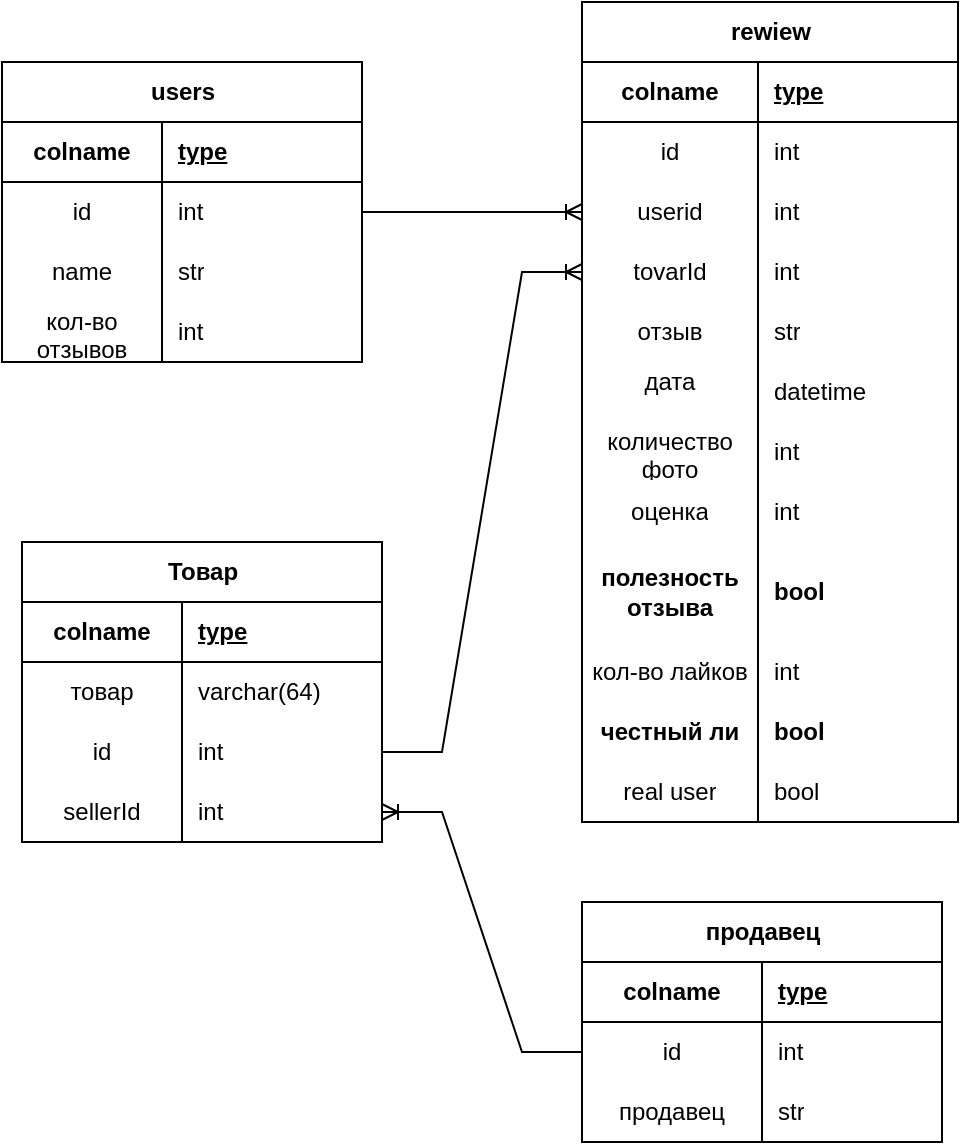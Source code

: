 <mxfile version="21.0.6" type="device"><diagram name="Страница 1" id="XPbaBhnAuVUrWKlX7VXu"><mxGraphModel dx="1434" dy="764" grid="1" gridSize="10" guides="1" tooltips="1" connect="1" arrows="1" fold="1" page="1" pageScale="1" pageWidth="827" pageHeight="1169" math="0" shadow="0"><root><mxCell id="0"/><mxCell id="1" parent="0"/><mxCell id="xyvnJL3-D7Kw4C4_YVCi-1" value="rewiew" style="shape=table;startSize=30;container=1;collapsible=1;childLayout=tableLayout;fixedRows=1;rowLines=0;fontStyle=1;align=center;resizeLast=1;html=1;" parent="1" vertex="1"><mxGeometry x="340" y="240" width="188" height="410" as="geometry"/></mxCell><mxCell id="xyvnJL3-D7Kw4C4_YVCi-2" value="" style="shape=tableRow;horizontal=0;startSize=0;swimlaneHead=0;swimlaneBody=0;fillColor=none;collapsible=0;dropTarget=0;points=[[0,0.5],[1,0.5]];portConstraint=eastwest;top=0;left=0;right=0;bottom=1;" parent="xyvnJL3-D7Kw4C4_YVCi-1" vertex="1"><mxGeometry y="30" width="188" height="30" as="geometry"/></mxCell><mxCell id="xyvnJL3-D7Kw4C4_YVCi-3" value="colname" style="shape=partialRectangle;connectable=0;fillColor=none;top=0;left=0;bottom=0;right=0;fontStyle=1;overflow=hidden;whiteSpace=wrap;html=1;" parent="xyvnJL3-D7Kw4C4_YVCi-2" vertex="1"><mxGeometry width="88" height="30" as="geometry"><mxRectangle width="88" height="30" as="alternateBounds"/></mxGeometry></mxCell><mxCell id="xyvnJL3-D7Kw4C4_YVCi-4" value="type" style="shape=partialRectangle;connectable=0;fillColor=none;top=0;left=0;bottom=0;right=0;align=left;spacingLeft=6;fontStyle=5;overflow=hidden;whiteSpace=wrap;html=1;" parent="xyvnJL3-D7Kw4C4_YVCi-2" vertex="1"><mxGeometry x="88" width="100" height="30" as="geometry"><mxRectangle width="100" height="30" as="alternateBounds"/></mxGeometry></mxCell><mxCell id="xyvnJL3-D7Kw4C4_YVCi-5" value="" style="shape=tableRow;horizontal=0;startSize=0;swimlaneHead=0;swimlaneBody=0;fillColor=none;collapsible=0;dropTarget=0;points=[[0,0.5],[1,0.5]];portConstraint=eastwest;top=0;left=0;right=0;bottom=0;" parent="xyvnJL3-D7Kw4C4_YVCi-1" vertex="1"><mxGeometry y="60" width="188" height="30" as="geometry"/></mxCell><mxCell id="xyvnJL3-D7Kw4C4_YVCi-6" value="id&lt;br&gt;" style="shape=partialRectangle;connectable=0;fillColor=none;top=0;left=0;bottom=0;right=0;editable=1;overflow=hidden;whiteSpace=wrap;html=1;" parent="xyvnJL3-D7Kw4C4_YVCi-5" vertex="1"><mxGeometry width="88" height="30" as="geometry"><mxRectangle width="88" height="30" as="alternateBounds"/></mxGeometry></mxCell><mxCell id="xyvnJL3-D7Kw4C4_YVCi-7" value="int" style="shape=partialRectangle;connectable=0;fillColor=none;top=0;left=0;bottom=0;right=0;align=left;spacingLeft=6;overflow=hidden;whiteSpace=wrap;html=1;" parent="xyvnJL3-D7Kw4C4_YVCi-5" vertex="1"><mxGeometry x="88" width="100" height="30" as="geometry"><mxRectangle width="100" height="30" as="alternateBounds"/></mxGeometry></mxCell><mxCell id="xyvnJL3-D7Kw4C4_YVCi-8" value="" style="shape=tableRow;horizontal=0;startSize=0;swimlaneHead=0;swimlaneBody=0;fillColor=none;collapsible=0;dropTarget=0;points=[[0,0.5],[1,0.5]];portConstraint=eastwest;top=0;left=0;right=0;bottom=0;" parent="xyvnJL3-D7Kw4C4_YVCi-1" vertex="1"><mxGeometry y="90" width="188" height="30" as="geometry"/></mxCell><mxCell id="xyvnJL3-D7Kw4C4_YVCi-9" value="userid" style="shape=partialRectangle;connectable=0;fillColor=none;top=0;left=0;bottom=0;right=0;editable=1;overflow=hidden;whiteSpace=wrap;html=1;" parent="xyvnJL3-D7Kw4C4_YVCi-8" vertex="1"><mxGeometry width="88" height="30" as="geometry"><mxRectangle width="88" height="30" as="alternateBounds"/></mxGeometry></mxCell><mxCell id="xyvnJL3-D7Kw4C4_YVCi-10" value="int" style="shape=partialRectangle;connectable=0;fillColor=none;top=0;left=0;bottom=0;right=0;align=left;spacingLeft=6;overflow=hidden;whiteSpace=wrap;html=1;" parent="xyvnJL3-D7Kw4C4_YVCi-8" vertex="1"><mxGeometry x="88" width="100" height="30" as="geometry"><mxRectangle width="100" height="30" as="alternateBounds"/></mxGeometry></mxCell><mxCell id="xyvnJL3-D7Kw4C4_YVCi-11" value="" style="shape=tableRow;horizontal=0;startSize=0;swimlaneHead=0;swimlaneBody=0;fillColor=none;collapsible=0;dropTarget=0;points=[[0,0.5],[1,0.5]];portConstraint=eastwest;top=0;left=0;right=0;bottom=0;" parent="xyvnJL3-D7Kw4C4_YVCi-1" vertex="1"><mxGeometry y="120" width="188" height="30" as="geometry"/></mxCell><mxCell id="xyvnJL3-D7Kw4C4_YVCi-12" value="tovarId" style="shape=partialRectangle;connectable=0;fillColor=none;top=0;left=0;bottom=0;right=0;editable=1;overflow=hidden;whiteSpace=wrap;html=1;" parent="xyvnJL3-D7Kw4C4_YVCi-11" vertex="1"><mxGeometry width="88" height="30" as="geometry"><mxRectangle width="88" height="30" as="alternateBounds"/></mxGeometry></mxCell><mxCell id="xyvnJL3-D7Kw4C4_YVCi-13" value="int" style="shape=partialRectangle;connectable=0;fillColor=none;top=0;left=0;bottom=0;right=0;align=left;spacingLeft=6;overflow=hidden;whiteSpace=wrap;html=1;" parent="xyvnJL3-D7Kw4C4_YVCi-11" vertex="1"><mxGeometry x="88" width="100" height="30" as="geometry"><mxRectangle width="100" height="30" as="alternateBounds"/></mxGeometry></mxCell><mxCell id="xyvnJL3-D7Kw4C4_YVCi-16" style="shape=tableRow;horizontal=0;startSize=0;swimlaneHead=0;swimlaneBody=0;fillColor=none;collapsible=0;dropTarget=0;points=[[0,0.5],[1,0.5]];portConstraint=eastwest;top=0;left=0;right=0;bottom=0;" parent="xyvnJL3-D7Kw4C4_YVCi-1" vertex="1"><mxGeometry y="150" width="188" height="30" as="geometry"/></mxCell><mxCell id="xyvnJL3-D7Kw4C4_YVCi-17" value="отзыв" style="shape=partialRectangle;connectable=0;fillColor=none;top=0;left=0;bottom=0;right=0;editable=1;overflow=hidden;whiteSpace=wrap;html=1;" parent="xyvnJL3-D7Kw4C4_YVCi-16" vertex="1"><mxGeometry width="88" height="30" as="geometry"><mxRectangle width="88" height="30" as="alternateBounds"/></mxGeometry></mxCell><mxCell id="xyvnJL3-D7Kw4C4_YVCi-18" value="str" style="shape=partialRectangle;connectable=0;fillColor=none;top=0;left=0;bottom=0;right=0;align=left;spacingLeft=6;overflow=hidden;whiteSpace=wrap;html=1;" parent="xyvnJL3-D7Kw4C4_YVCi-16" vertex="1"><mxGeometry x="88" width="100" height="30" as="geometry"><mxRectangle width="100" height="30" as="alternateBounds"/></mxGeometry></mxCell><mxCell id="xyvnJL3-D7Kw4C4_YVCi-19" style="shape=tableRow;horizontal=0;startSize=0;swimlaneHead=0;swimlaneBody=0;fillColor=none;collapsible=0;dropTarget=0;points=[[0,0.5],[1,0.5]];portConstraint=eastwest;top=0;left=0;right=0;bottom=0;" parent="xyvnJL3-D7Kw4C4_YVCi-1" vertex="1"><mxGeometry y="180" width="188" height="30" as="geometry"/></mxCell><mxCell id="xyvnJL3-D7Kw4C4_YVCi-20" value="дата&lt;br&gt;&lt;br&gt;" style="shape=partialRectangle;connectable=0;fillColor=none;top=0;left=0;bottom=0;right=0;editable=1;overflow=hidden;whiteSpace=wrap;html=1;" parent="xyvnJL3-D7Kw4C4_YVCi-19" vertex="1"><mxGeometry width="88" height="30" as="geometry"><mxRectangle width="88" height="30" as="alternateBounds"/></mxGeometry></mxCell><mxCell id="xyvnJL3-D7Kw4C4_YVCi-21" value="datetime" style="shape=partialRectangle;connectable=0;fillColor=none;top=0;left=0;bottom=0;right=0;align=left;spacingLeft=6;overflow=hidden;whiteSpace=wrap;html=1;" parent="xyvnJL3-D7Kw4C4_YVCi-19" vertex="1"><mxGeometry x="88" width="100" height="30" as="geometry"><mxRectangle width="100" height="30" as="alternateBounds"/></mxGeometry></mxCell><mxCell id="xyvnJL3-D7Kw4C4_YVCi-22" style="shape=tableRow;horizontal=0;startSize=0;swimlaneHead=0;swimlaneBody=0;fillColor=none;collapsible=0;dropTarget=0;points=[[0,0.5],[1,0.5]];portConstraint=eastwest;top=0;left=0;right=0;bottom=0;" parent="xyvnJL3-D7Kw4C4_YVCi-1" vertex="1"><mxGeometry y="210" width="188" height="30" as="geometry"/></mxCell><mxCell id="xyvnJL3-D7Kw4C4_YVCi-23" value="количество фото" style="shape=partialRectangle;connectable=0;fillColor=none;top=0;left=0;bottom=0;right=0;editable=1;overflow=hidden;whiteSpace=wrap;html=1;" parent="xyvnJL3-D7Kw4C4_YVCi-22" vertex="1"><mxGeometry width="88" height="30" as="geometry"><mxRectangle width="88" height="30" as="alternateBounds"/></mxGeometry></mxCell><mxCell id="xyvnJL3-D7Kw4C4_YVCi-24" value="int" style="shape=partialRectangle;connectable=0;fillColor=none;top=0;left=0;bottom=0;right=0;align=left;spacingLeft=6;overflow=hidden;whiteSpace=wrap;html=1;" parent="xyvnJL3-D7Kw4C4_YVCi-22" vertex="1"><mxGeometry x="88" width="100" height="30" as="geometry"><mxRectangle width="100" height="30" as="alternateBounds"/></mxGeometry></mxCell><mxCell id="xyvnJL3-D7Kw4C4_YVCi-25" style="shape=tableRow;horizontal=0;startSize=0;swimlaneHead=0;swimlaneBody=0;fillColor=none;collapsible=0;dropTarget=0;points=[[0,0.5],[1,0.5]];portConstraint=eastwest;top=0;left=0;right=0;bottom=0;" parent="xyvnJL3-D7Kw4C4_YVCi-1" vertex="1"><mxGeometry y="240" width="188" height="30" as="geometry"/></mxCell><mxCell id="xyvnJL3-D7Kw4C4_YVCi-26" value="оценка" style="shape=partialRectangle;connectable=0;fillColor=none;top=0;left=0;bottom=0;right=0;editable=1;overflow=hidden;whiteSpace=wrap;html=1;" parent="xyvnJL3-D7Kw4C4_YVCi-25" vertex="1"><mxGeometry width="88" height="30" as="geometry"><mxRectangle width="88" height="30" as="alternateBounds"/></mxGeometry></mxCell><mxCell id="xyvnJL3-D7Kw4C4_YVCi-27" value="int" style="shape=partialRectangle;connectable=0;fillColor=none;top=0;left=0;bottom=0;right=0;align=left;spacingLeft=6;overflow=hidden;whiteSpace=wrap;html=1;" parent="xyvnJL3-D7Kw4C4_YVCi-25" vertex="1"><mxGeometry x="88" width="100" height="30" as="geometry"><mxRectangle width="100" height="30" as="alternateBounds"/></mxGeometry></mxCell><mxCell id="xyvnJL3-D7Kw4C4_YVCi-28" style="shape=tableRow;horizontal=0;startSize=0;swimlaneHead=0;swimlaneBody=0;fillColor=none;collapsible=0;dropTarget=0;points=[[0,0.5],[1,0.5]];portConstraint=eastwest;top=0;left=0;right=0;bottom=0;" parent="xyvnJL3-D7Kw4C4_YVCi-1" vertex="1"><mxGeometry y="270" width="188" height="50" as="geometry"/></mxCell><mxCell id="xyvnJL3-D7Kw4C4_YVCi-29" value="полезность отзыва" style="shape=partialRectangle;connectable=0;fillColor=none;top=0;left=0;bottom=0;right=0;editable=1;overflow=hidden;whiteSpace=wrap;html=1;fontStyle=1" parent="xyvnJL3-D7Kw4C4_YVCi-28" vertex="1"><mxGeometry width="88" height="50" as="geometry"><mxRectangle width="88" height="50" as="alternateBounds"/></mxGeometry></mxCell><mxCell id="xyvnJL3-D7Kw4C4_YVCi-30" value="bool" style="shape=partialRectangle;connectable=0;fillColor=none;top=0;left=0;bottom=0;right=0;align=left;spacingLeft=6;overflow=hidden;whiteSpace=wrap;html=1;fontStyle=1" parent="xyvnJL3-D7Kw4C4_YVCi-28" vertex="1"><mxGeometry x="88" width="100" height="50" as="geometry"><mxRectangle width="100" height="50" as="alternateBounds"/></mxGeometry></mxCell><mxCell id="UaXsY8zWsmMnZ6u7pwls-1" style="shape=tableRow;horizontal=0;startSize=0;swimlaneHead=0;swimlaneBody=0;fillColor=none;collapsible=0;dropTarget=0;points=[[0,0.5],[1,0.5]];portConstraint=eastwest;top=0;left=0;right=0;bottom=0;" vertex="1" parent="xyvnJL3-D7Kw4C4_YVCi-1"><mxGeometry y="320" width="188" height="30" as="geometry"/></mxCell><mxCell id="UaXsY8zWsmMnZ6u7pwls-2" value="кол-во лайков&lt;br&gt;" style="shape=partialRectangle;connectable=0;fillColor=none;top=0;left=0;bottom=0;right=0;editable=1;overflow=hidden;whiteSpace=wrap;html=1;" vertex="1" parent="UaXsY8zWsmMnZ6u7pwls-1"><mxGeometry width="88" height="30" as="geometry"><mxRectangle width="88" height="30" as="alternateBounds"/></mxGeometry></mxCell><mxCell id="UaXsY8zWsmMnZ6u7pwls-3" value="int" style="shape=partialRectangle;connectable=0;fillColor=none;top=0;left=0;bottom=0;right=0;align=left;spacingLeft=6;overflow=hidden;whiteSpace=wrap;html=1;" vertex="1" parent="UaXsY8zWsmMnZ6u7pwls-1"><mxGeometry x="88" width="100" height="30" as="geometry"><mxRectangle width="100" height="30" as="alternateBounds"/></mxGeometry></mxCell><mxCell id="UaXsY8zWsmMnZ6u7pwls-4" style="shape=tableRow;horizontal=0;startSize=0;swimlaneHead=0;swimlaneBody=0;fillColor=none;collapsible=0;dropTarget=0;points=[[0,0.5],[1,0.5]];portConstraint=eastwest;top=0;left=0;right=0;bottom=0;" vertex="1" parent="xyvnJL3-D7Kw4C4_YVCi-1"><mxGeometry y="350" width="188" height="30" as="geometry"/></mxCell><mxCell id="UaXsY8zWsmMnZ6u7pwls-5" value="честный ли" style="shape=partialRectangle;connectable=0;fillColor=none;top=0;left=0;bottom=0;right=0;editable=1;overflow=hidden;whiteSpace=wrap;html=1;fontStyle=1" vertex="1" parent="UaXsY8zWsmMnZ6u7pwls-4"><mxGeometry width="88" height="30" as="geometry"><mxRectangle width="88" height="30" as="alternateBounds"/></mxGeometry></mxCell><mxCell id="UaXsY8zWsmMnZ6u7pwls-6" value="bool" style="shape=partialRectangle;connectable=0;fillColor=none;top=0;left=0;bottom=0;right=0;align=left;spacingLeft=6;overflow=hidden;whiteSpace=wrap;html=1;fontStyle=1" vertex="1" parent="UaXsY8zWsmMnZ6u7pwls-4"><mxGeometry x="88" width="100" height="30" as="geometry"><mxRectangle width="100" height="30" as="alternateBounds"/></mxGeometry></mxCell><mxCell id="UaXsY8zWsmMnZ6u7pwls-43" style="shape=tableRow;horizontal=0;startSize=0;swimlaneHead=0;swimlaneBody=0;fillColor=none;collapsible=0;dropTarget=0;points=[[0,0.5],[1,0.5]];portConstraint=eastwest;top=0;left=0;right=0;bottom=0;" vertex="1" parent="xyvnJL3-D7Kw4C4_YVCi-1"><mxGeometry y="380" width="188" height="30" as="geometry"/></mxCell><mxCell id="UaXsY8zWsmMnZ6u7pwls-44" value="&lt;span style=&quot;font-weight: 400;&quot;&gt;real user&lt;/span&gt;" style="shape=partialRectangle;connectable=0;fillColor=none;top=0;left=0;bottom=0;right=0;editable=1;overflow=hidden;whiteSpace=wrap;html=1;fontStyle=1" vertex="1" parent="UaXsY8zWsmMnZ6u7pwls-43"><mxGeometry width="88" height="30" as="geometry"><mxRectangle width="88" height="30" as="alternateBounds"/></mxGeometry></mxCell><mxCell id="UaXsY8zWsmMnZ6u7pwls-45" value="&lt;span style=&quot;font-weight: normal;&quot;&gt;bool&lt;/span&gt;" style="shape=partialRectangle;connectable=0;fillColor=none;top=0;left=0;bottom=0;right=0;align=left;spacingLeft=6;overflow=hidden;whiteSpace=wrap;html=1;fontStyle=1" vertex="1" parent="UaXsY8zWsmMnZ6u7pwls-43"><mxGeometry x="88" width="100" height="30" as="geometry"><mxRectangle width="100" height="30" as="alternateBounds"/></mxGeometry></mxCell><mxCell id="xyvnJL3-D7Kw4C4_YVCi-31" value="users" style="shape=table;startSize=30;container=1;collapsible=1;childLayout=tableLayout;fixedRows=1;rowLines=0;fontStyle=1;align=center;resizeLast=1;html=1;" parent="1" vertex="1"><mxGeometry x="50" y="270" width="180" height="150" as="geometry"/></mxCell><mxCell id="xyvnJL3-D7Kw4C4_YVCi-32" value="" style="shape=tableRow;horizontal=0;startSize=0;swimlaneHead=0;swimlaneBody=0;fillColor=none;collapsible=0;dropTarget=0;points=[[0,0.5],[1,0.5]];portConstraint=eastwest;top=0;left=0;right=0;bottom=1;" parent="xyvnJL3-D7Kw4C4_YVCi-31" vertex="1"><mxGeometry y="30" width="180" height="30" as="geometry"/></mxCell><mxCell id="xyvnJL3-D7Kw4C4_YVCi-33" value="colname" style="shape=partialRectangle;connectable=0;fillColor=none;top=0;left=0;bottom=0;right=0;fontStyle=1;overflow=hidden;whiteSpace=wrap;html=1;" parent="xyvnJL3-D7Kw4C4_YVCi-32" vertex="1"><mxGeometry width="80" height="30" as="geometry"><mxRectangle width="80" height="30" as="alternateBounds"/></mxGeometry></mxCell><mxCell id="xyvnJL3-D7Kw4C4_YVCi-34" value="type" style="shape=partialRectangle;connectable=0;fillColor=none;top=0;left=0;bottom=0;right=0;align=left;spacingLeft=6;fontStyle=5;overflow=hidden;whiteSpace=wrap;html=1;" parent="xyvnJL3-D7Kw4C4_YVCi-32" vertex="1"><mxGeometry x="80" width="100" height="30" as="geometry"><mxRectangle width="100" height="30" as="alternateBounds"/></mxGeometry></mxCell><mxCell id="xyvnJL3-D7Kw4C4_YVCi-35" value="" style="shape=tableRow;horizontal=0;startSize=0;swimlaneHead=0;swimlaneBody=0;fillColor=none;collapsible=0;dropTarget=0;points=[[0,0.5],[1,0.5]];portConstraint=eastwest;top=0;left=0;right=0;bottom=0;" parent="xyvnJL3-D7Kw4C4_YVCi-31" vertex="1"><mxGeometry y="60" width="180" height="30" as="geometry"/></mxCell><mxCell id="xyvnJL3-D7Kw4C4_YVCi-36" value="id&lt;br&gt;" style="shape=partialRectangle;connectable=0;fillColor=none;top=0;left=0;bottom=0;right=0;editable=1;overflow=hidden;whiteSpace=wrap;html=1;" parent="xyvnJL3-D7Kw4C4_YVCi-35" vertex="1"><mxGeometry width="80" height="30" as="geometry"><mxRectangle width="80" height="30" as="alternateBounds"/></mxGeometry></mxCell><mxCell id="xyvnJL3-D7Kw4C4_YVCi-37" value="int" style="shape=partialRectangle;connectable=0;fillColor=none;top=0;left=0;bottom=0;right=0;align=left;spacingLeft=6;overflow=hidden;whiteSpace=wrap;html=1;" parent="xyvnJL3-D7Kw4C4_YVCi-35" vertex="1"><mxGeometry x="80" width="100" height="30" as="geometry"><mxRectangle width="100" height="30" as="alternateBounds"/></mxGeometry></mxCell><mxCell id="xyvnJL3-D7Kw4C4_YVCi-41" value="" style="shape=tableRow;horizontal=0;startSize=0;swimlaneHead=0;swimlaneBody=0;fillColor=none;collapsible=0;dropTarget=0;points=[[0,0.5],[1,0.5]];portConstraint=eastwest;top=0;left=0;right=0;bottom=0;" parent="xyvnJL3-D7Kw4C4_YVCi-31" vertex="1"><mxGeometry y="90" width="180" height="30" as="geometry"/></mxCell><mxCell id="xyvnJL3-D7Kw4C4_YVCi-42" value="name" style="shape=partialRectangle;connectable=0;fillColor=none;top=0;left=0;bottom=0;right=0;editable=1;overflow=hidden;whiteSpace=wrap;html=1;" parent="xyvnJL3-D7Kw4C4_YVCi-41" vertex="1"><mxGeometry width="80" height="30" as="geometry"><mxRectangle width="80" height="30" as="alternateBounds"/></mxGeometry></mxCell><mxCell id="xyvnJL3-D7Kw4C4_YVCi-43" value="str" style="shape=partialRectangle;connectable=0;fillColor=none;top=0;left=0;bottom=0;right=0;align=left;spacingLeft=6;overflow=hidden;whiteSpace=wrap;html=1;" parent="xyvnJL3-D7Kw4C4_YVCi-41" vertex="1"><mxGeometry x="80" width="100" height="30" as="geometry"><mxRectangle width="100" height="30" as="alternateBounds"/></mxGeometry></mxCell><mxCell id="xyvnJL3-D7Kw4C4_YVCi-44" style="shape=tableRow;horizontal=0;startSize=0;swimlaneHead=0;swimlaneBody=0;fillColor=none;collapsible=0;dropTarget=0;points=[[0,0.5],[1,0.5]];portConstraint=eastwest;top=0;left=0;right=0;bottom=0;" parent="xyvnJL3-D7Kw4C4_YVCi-31" vertex="1"><mxGeometry y="120" width="180" height="30" as="geometry"/></mxCell><mxCell id="xyvnJL3-D7Kw4C4_YVCi-45" value="кол-во отзывов" style="shape=partialRectangle;connectable=0;fillColor=none;top=0;left=0;bottom=0;right=0;editable=1;overflow=hidden;whiteSpace=wrap;html=1;" parent="xyvnJL3-D7Kw4C4_YVCi-44" vertex="1"><mxGeometry width="80" height="30" as="geometry"><mxRectangle width="80" height="30" as="alternateBounds"/></mxGeometry></mxCell><mxCell id="xyvnJL3-D7Kw4C4_YVCi-46" value="int" style="shape=partialRectangle;connectable=0;fillColor=none;top=0;left=0;bottom=0;right=0;align=left;spacingLeft=6;overflow=hidden;whiteSpace=wrap;html=1;" parent="xyvnJL3-D7Kw4C4_YVCi-44" vertex="1"><mxGeometry x="80" width="100" height="30" as="geometry"><mxRectangle width="100" height="30" as="alternateBounds"/></mxGeometry></mxCell><mxCell id="xyvnJL3-D7Kw4C4_YVCi-59" value="" style="edgeStyle=entityRelationEdgeStyle;fontSize=12;html=1;endArrow=ERoneToMany;rounded=0;entryX=0;entryY=0.5;entryDx=0;entryDy=0;" parent="1" source="xyvnJL3-D7Kw4C4_YVCi-35" target="xyvnJL3-D7Kw4C4_YVCi-8" edge="1"><mxGeometry width="100" height="100" relative="1" as="geometry"><mxPoint x="520" y="580" as="sourcePoint"/><mxPoint x="640" y="620" as="targetPoint"/></mxGeometry></mxCell><mxCell id="UaXsY8zWsmMnZ6u7pwls-7" value="продавец" style="shape=table;startSize=30;container=1;collapsible=1;childLayout=tableLayout;fixedRows=1;rowLines=0;fontStyle=1;align=center;resizeLast=1;html=1;" vertex="1" parent="1"><mxGeometry x="340" y="690" width="180" height="120" as="geometry"/></mxCell><mxCell id="UaXsY8zWsmMnZ6u7pwls-8" value="" style="shape=tableRow;horizontal=0;startSize=0;swimlaneHead=0;swimlaneBody=0;fillColor=none;collapsible=0;dropTarget=0;points=[[0,0.5],[1,0.5]];portConstraint=eastwest;top=0;left=0;right=0;bottom=1;" vertex="1" parent="UaXsY8zWsmMnZ6u7pwls-7"><mxGeometry y="30" width="180" height="30" as="geometry"/></mxCell><mxCell id="UaXsY8zWsmMnZ6u7pwls-9" value="colname" style="shape=partialRectangle;connectable=0;fillColor=none;top=0;left=0;bottom=0;right=0;fontStyle=1;overflow=hidden;whiteSpace=wrap;html=1;" vertex="1" parent="UaXsY8zWsmMnZ6u7pwls-8"><mxGeometry width="90" height="30" as="geometry"><mxRectangle width="90" height="30" as="alternateBounds"/></mxGeometry></mxCell><mxCell id="UaXsY8zWsmMnZ6u7pwls-10" value="type" style="shape=partialRectangle;connectable=0;fillColor=none;top=0;left=0;bottom=0;right=0;align=left;spacingLeft=6;fontStyle=5;overflow=hidden;whiteSpace=wrap;html=1;" vertex="1" parent="UaXsY8zWsmMnZ6u7pwls-8"><mxGeometry x="90" width="90" height="30" as="geometry"><mxRectangle width="90" height="30" as="alternateBounds"/></mxGeometry></mxCell><mxCell id="UaXsY8zWsmMnZ6u7pwls-11" value="" style="shape=tableRow;horizontal=0;startSize=0;swimlaneHead=0;swimlaneBody=0;fillColor=none;collapsible=0;dropTarget=0;points=[[0,0.5],[1,0.5]];portConstraint=eastwest;top=0;left=0;right=0;bottom=0;" vertex="1" parent="UaXsY8zWsmMnZ6u7pwls-7"><mxGeometry y="60" width="180" height="30" as="geometry"/></mxCell><mxCell id="UaXsY8zWsmMnZ6u7pwls-12" value="id" style="shape=partialRectangle;connectable=0;fillColor=none;top=0;left=0;bottom=0;right=0;editable=1;overflow=hidden;whiteSpace=wrap;html=1;" vertex="1" parent="UaXsY8zWsmMnZ6u7pwls-11"><mxGeometry width="90" height="30" as="geometry"><mxRectangle width="90" height="30" as="alternateBounds"/></mxGeometry></mxCell><mxCell id="UaXsY8zWsmMnZ6u7pwls-13" value="int" style="shape=partialRectangle;connectable=0;fillColor=none;top=0;left=0;bottom=0;right=0;align=left;spacingLeft=6;overflow=hidden;whiteSpace=wrap;html=1;" vertex="1" parent="UaXsY8zWsmMnZ6u7pwls-11"><mxGeometry x="90" width="90" height="30" as="geometry"><mxRectangle width="90" height="30" as="alternateBounds"/></mxGeometry></mxCell><mxCell id="UaXsY8zWsmMnZ6u7pwls-14" value="" style="shape=tableRow;horizontal=0;startSize=0;swimlaneHead=0;swimlaneBody=0;fillColor=none;collapsible=0;dropTarget=0;points=[[0,0.5],[1,0.5]];portConstraint=eastwest;top=0;left=0;right=0;bottom=0;" vertex="1" parent="UaXsY8zWsmMnZ6u7pwls-7"><mxGeometry y="90" width="180" height="30" as="geometry"/></mxCell><mxCell id="UaXsY8zWsmMnZ6u7pwls-15" value="продавец" style="shape=partialRectangle;connectable=0;fillColor=none;top=0;left=0;bottom=0;right=0;editable=1;overflow=hidden;whiteSpace=wrap;html=1;" vertex="1" parent="UaXsY8zWsmMnZ6u7pwls-14"><mxGeometry width="90" height="30" as="geometry"><mxRectangle width="90" height="30" as="alternateBounds"/></mxGeometry></mxCell><mxCell id="UaXsY8zWsmMnZ6u7pwls-16" value="str" style="shape=partialRectangle;connectable=0;fillColor=none;top=0;left=0;bottom=0;right=0;align=left;spacingLeft=6;overflow=hidden;whiteSpace=wrap;html=1;" vertex="1" parent="UaXsY8zWsmMnZ6u7pwls-14"><mxGeometry x="90" width="90" height="30" as="geometry"><mxRectangle width="90" height="30" as="alternateBounds"/></mxGeometry></mxCell><mxCell id="UaXsY8zWsmMnZ6u7pwls-20" value="" style="edgeStyle=entityRelationEdgeStyle;fontSize=12;html=1;endArrow=ERoneToMany;rounded=0;exitX=0;exitY=0.5;exitDx=0;exitDy=0;entryX=1;entryY=0.5;entryDx=0;entryDy=0;" edge="1" parent="1" source="UaXsY8zWsmMnZ6u7pwls-11" target="UaXsY8zWsmMnZ6u7pwls-37"><mxGeometry width="100" height="100" relative="1" as="geometry"><mxPoint x="360" y="530" as="sourcePoint"/><mxPoint x="460" y="430" as="targetPoint"/></mxGeometry></mxCell><mxCell id="UaXsY8zWsmMnZ6u7pwls-27" value="Товар" style="shape=table;startSize=30;container=1;collapsible=1;childLayout=tableLayout;fixedRows=1;rowLines=0;fontStyle=1;align=center;resizeLast=1;html=1;" vertex="1" parent="1"><mxGeometry x="60" y="510" width="180" height="150" as="geometry"/></mxCell><mxCell id="UaXsY8zWsmMnZ6u7pwls-28" value="" style="shape=tableRow;horizontal=0;startSize=0;swimlaneHead=0;swimlaneBody=0;fillColor=none;collapsible=0;dropTarget=0;points=[[0,0.5],[1,0.5]];portConstraint=eastwest;top=0;left=0;right=0;bottom=1;" vertex="1" parent="UaXsY8zWsmMnZ6u7pwls-27"><mxGeometry y="30" width="180" height="30" as="geometry"/></mxCell><mxCell id="UaXsY8zWsmMnZ6u7pwls-29" value="colname" style="shape=partialRectangle;connectable=0;fillColor=none;top=0;left=0;bottom=0;right=0;fontStyle=1;overflow=hidden;whiteSpace=wrap;html=1;" vertex="1" parent="UaXsY8zWsmMnZ6u7pwls-28"><mxGeometry width="80" height="30" as="geometry"><mxRectangle width="80" height="30" as="alternateBounds"/></mxGeometry></mxCell><mxCell id="UaXsY8zWsmMnZ6u7pwls-30" value="type" style="shape=partialRectangle;connectable=0;fillColor=none;top=0;left=0;bottom=0;right=0;align=left;spacingLeft=6;fontStyle=5;overflow=hidden;whiteSpace=wrap;html=1;" vertex="1" parent="UaXsY8zWsmMnZ6u7pwls-28"><mxGeometry x="80" width="100" height="30" as="geometry"><mxRectangle width="100" height="30" as="alternateBounds"/></mxGeometry></mxCell><mxCell id="UaXsY8zWsmMnZ6u7pwls-31" value="" style="shape=tableRow;horizontal=0;startSize=0;swimlaneHead=0;swimlaneBody=0;fillColor=none;collapsible=0;dropTarget=0;points=[[0,0.5],[1,0.5]];portConstraint=eastwest;top=0;left=0;right=0;bottom=0;" vertex="1" parent="UaXsY8zWsmMnZ6u7pwls-27"><mxGeometry y="60" width="180" height="30" as="geometry"/></mxCell><mxCell id="UaXsY8zWsmMnZ6u7pwls-32" value="товар" style="shape=partialRectangle;connectable=0;fillColor=none;top=0;left=0;bottom=0;right=0;editable=1;overflow=hidden;whiteSpace=wrap;html=1;" vertex="1" parent="UaXsY8zWsmMnZ6u7pwls-31"><mxGeometry width="80" height="30" as="geometry"><mxRectangle width="80" height="30" as="alternateBounds"/></mxGeometry></mxCell><mxCell id="UaXsY8zWsmMnZ6u7pwls-33" value="varchar(64)" style="shape=partialRectangle;connectable=0;fillColor=none;top=0;left=0;bottom=0;right=0;align=left;spacingLeft=6;overflow=hidden;whiteSpace=wrap;html=1;" vertex="1" parent="UaXsY8zWsmMnZ6u7pwls-31"><mxGeometry x="80" width="100" height="30" as="geometry"><mxRectangle width="100" height="30" as="alternateBounds"/></mxGeometry></mxCell><mxCell id="UaXsY8zWsmMnZ6u7pwls-34" value="" style="shape=tableRow;horizontal=0;startSize=0;swimlaneHead=0;swimlaneBody=0;fillColor=none;collapsible=0;dropTarget=0;points=[[0,0.5],[1,0.5]];portConstraint=eastwest;top=0;left=0;right=0;bottom=0;" vertex="1" parent="UaXsY8zWsmMnZ6u7pwls-27"><mxGeometry y="90" width="180" height="30" as="geometry"/></mxCell><mxCell id="UaXsY8zWsmMnZ6u7pwls-35" value="id" style="shape=partialRectangle;connectable=0;fillColor=none;top=0;left=0;bottom=0;right=0;editable=1;overflow=hidden;whiteSpace=wrap;html=1;" vertex="1" parent="UaXsY8zWsmMnZ6u7pwls-34"><mxGeometry width="80" height="30" as="geometry"><mxRectangle width="80" height="30" as="alternateBounds"/></mxGeometry></mxCell><mxCell id="UaXsY8zWsmMnZ6u7pwls-36" value="int" style="shape=partialRectangle;connectable=0;fillColor=none;top=0;left=0;bottom=0;right=0;align=left;spacingLeft=6;overflow=hidden;whiteSpace=wrap;html=1;" vertex="1" parent="UaXsY8zWsmMnZ6u7pwls-34"><mxGeometry x="80" width="100" height="30" as="geometry"><mxRectangle width="100" height="30" as="alternateBounds"/></mxGeometry></mxCell><mxCell id="UaXsY8zWsmMnZ6u7pwls-37" value="" style="shape=tableRow;horizontal=0;startSize=0;swimlaneHead=0;swimlaneBody=0;fillColor=none;collapsible=0;dropTarget=0;points=[[0,0.5],[1,0.5]];portConstraint=eastwest;top=0;left=0;right=0;bottom=0;" vertex="1" parent="UaXsY8zWsmMnZ6u7pwls-27"><mxGeometry y="120" width="180" height="30" as="geometry"/></mxCell><mxCell id="UaXsY8zWsmMnZ6u7pwls-38" value="sellerId" style="shape=partialRectangle;connectable=0;fillColor=none;top=0;left=0;bottom=0;right=0;editable=1;overflow=hidden;whiteSpace=wrap;html=1;" vertex="1" parent="UaXsY8zWsmMnZ6u7pwls-37"><mxGeometry width="80" height="30" as="geometry"><mxRectangle width="80" height="30" as="alternateBounds"/></mxGeometry></mxCell><mxCell id="UaXsY8zWsmMnZ6u7pwls-39" value="int" style="shape=partialRectangle;connectable=0;fillColor=none;top=0;left=0;bottom=0;right=0;align=left;spacingLeft=6;overflow=hidden;whiteSpace=wrap;html=1;" vertex="1" parent="UaXsY8zWsmMnZ6u7pwls-37"><mxGeometry x="80" width="100" height="30" as="geometry"><mxRectangle width="100" height="30" as="alternateBounds"/></mxGeometry></mxCell><mxCell id="UaXsY8zWsmMnZ6u7pwls-40" value="" style="edgeStyle=entityRelationEdgeStyle;fontSize=12;html=1;endArrow=ERoneToMany;rounded=0;exitX=1;exitY=0.5;exitDx=0;exitDy=0;entryX=0;entryY=0.5;entryDx=0;entryDy=0;" edge="1" parent="1" source="UaXsY8zWsmMnZ6u7pwls-34" target="xyvnJL3-D7Kw4C4_YVCi-11"><mxGeometry width="100" height="100" relative="1" as="geometry"><mxPoint x="210" y="650" as="sourcePoint"/><mxPoint x="310" y="550" as="targetPoint"/></mxGeometry></mxCell></root></mxGraphModel></diagram></mxfile>